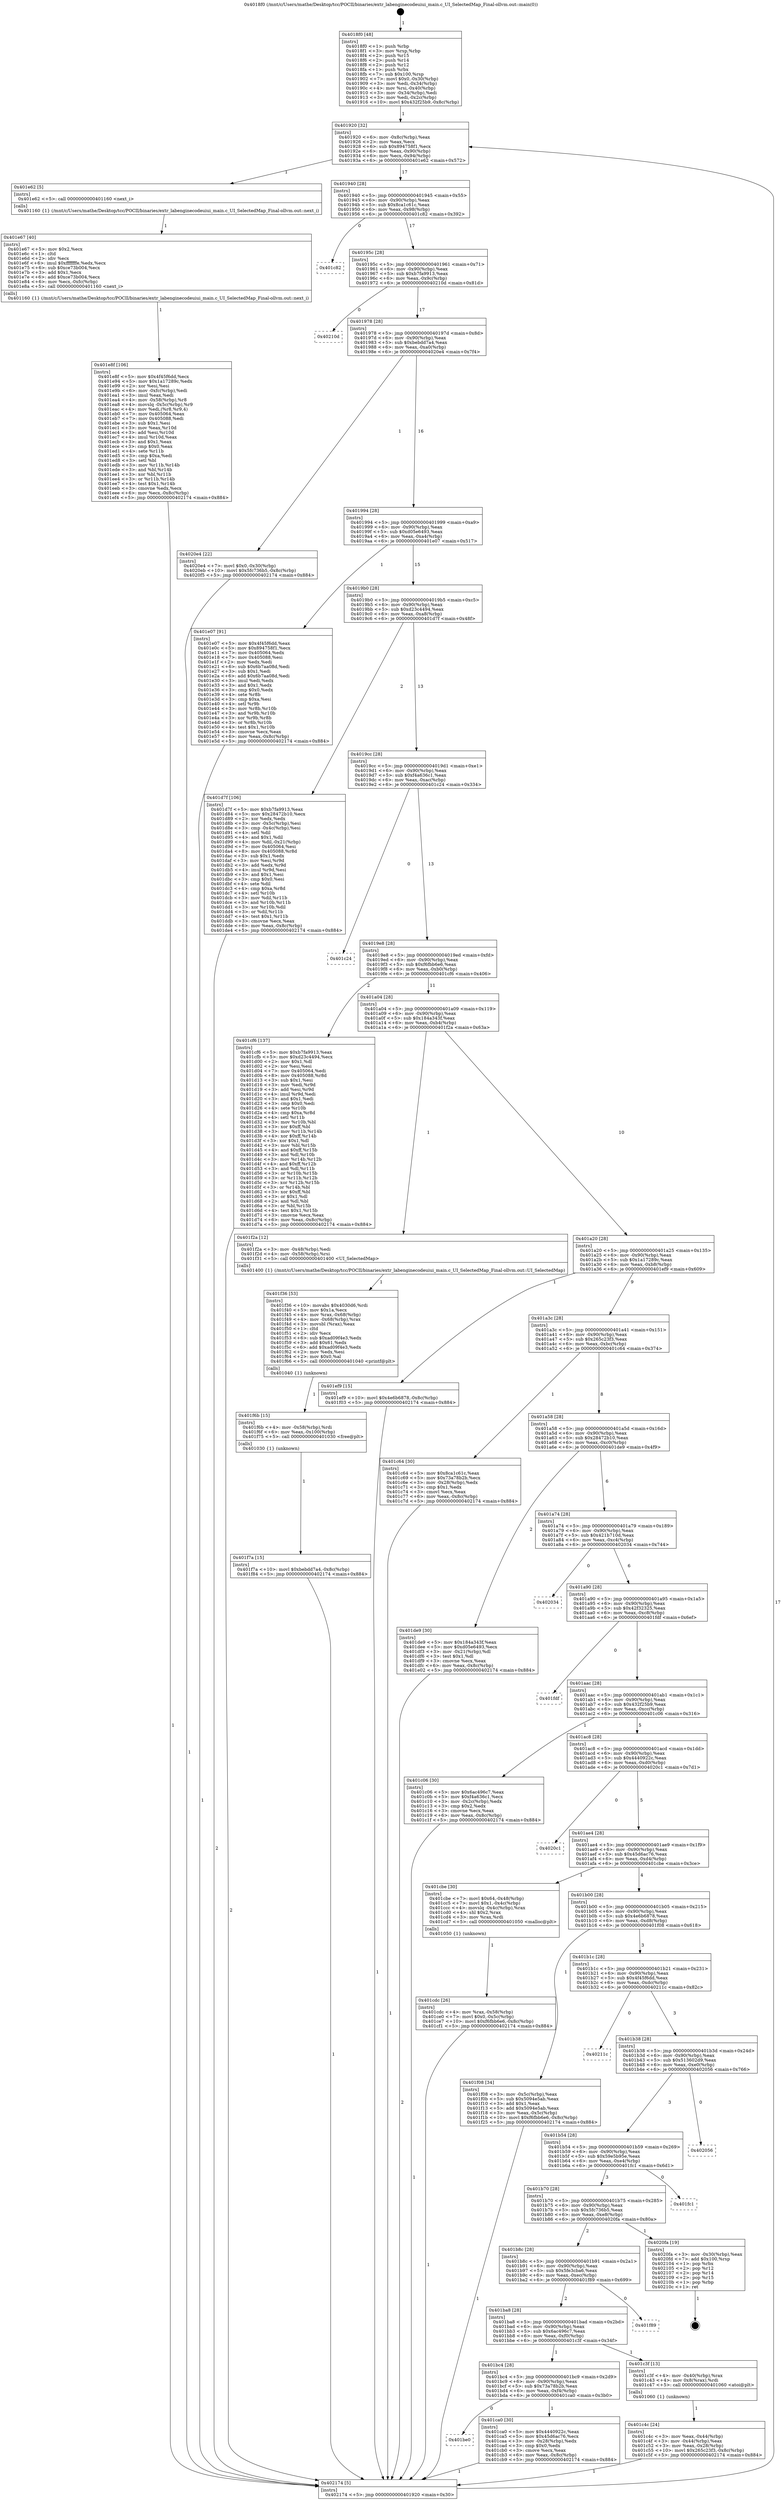 digraph "0x4018f0" {
  label = "0x4018f0 (/mnt/c/Users/mathe/Desktop/tcc/POCII/binaries/extr_labenginecodeuiui_main.c_UI_SelectedMap_Final-ollvm.out::main(0))"
  labelloc = "t"
  node[shape=record]

  Entry [label="",width=0.3,height=0.3,shape=circle,fillcolor=black,style=filled]
  "0x401920" [label="{
     0x401920 [32]\l
     | [instrs]\l
     &nbsp;&nbsp;0x401920 \<+6\>: mov -0x8c(%rbp),%eax\l
     &nbsp;&nbsp;0x401926 \<+2\>: mov %eax,%ecx\l
     &nbsp;&nbsp;0x401928 \<+6\>: sub $0x894758f1,%ecx\l
     &nbsp;&nbsp;0x40192e \<+6\>: mov %eax,-0x90(%rbp)\l
     &nbsp;&nbsp;0x401934 \<+6\>: mov %ecx,-0x94(%rbp)\l
     &nbsp;&nbsp;0x40193a \<+6\>: je 0000000000401e62 \<main+0x572\>\l
  }"]
  "0x401e62" [label="{
     0x401e62 [5]\l
     | [instrs]\l
     &nbsp;&nbsp;0x401e62 \<+5\>: call 0000000000401160 \<next_i\>\l
     | [calls]\l
     &nbsp;&nbsp;0x401160 \{1\} (/mnt/c/Users/mathe/Desktop/tcc/POCII/binaries/extr_labenginecodeuiui_main.c_UI_SelectedMap_Final-ollvm.out::next_i)\l
  }"]
  "0x401940" [label="{
     0x401940 [28]\l
     | [instrs]\l
     &nbsp;&nbsp;0x401940 \<+5\>: jmp 0000000000401945 \<main+0x55\>\l
     &nbsp;&nbsp;0x401945 \<+6\>: mov -0x90(%rbp),%eax\l
     &nbsp;&nbsp;0x40194b \<+5\>: sub $0x8ca1c61c,%eax\l
     &nbsp;&nbsp;0x401950 \<+6\>: mov %eax,-0x98(%rbp)\l
     &nbsp;&nbsp;0x401956 \<+6\>: je 0000000000401c82 \<main+0x392\>\l
  }"]
  Exit [label="",width=0.3,height=0.3,shape=circle,fillcolor=black,style=filled,peripheries=2]
  "0x401c82" [label="{
     0x401c82\l
  }", style=dashed]
  "0x40195c" [label="{
     0x40195c [28]\l
     | [instrs]\l
     &nbsp;&nbsp;0x40195c \<+5\>: jmp 0000000000401961 \<main+0x71\>\l
     &nbsp;&nbsp;0x401961 \<+6\>: mov -0x90(%rbp),%eax\l
     &nbsp;&nbsp;0x401967 \<+5\>: sub $0xb7fa9913,%eax\l
     &nbsp;&nbsp;0x40196c \<+6\>: mov %eax,-0x9c(%rbp)\l
     &nbsp;&nbsp;0x401972 \<+6\>: je 000000000040210d \<main+0x81d\>\l
  }"]
  "0x401f7a" [label="{
     0x401f7a [15]\l
     | [instrs]\l
     &nbsp;&nbsp;0x401f7a \<+10\>: movl $0xbebdd7a4,-0x8c(%rbp)\l
     &nbsp;&nbsp;0x401f84 \<+5\>: jmp 0000000000402174 \<main+0x884\>\l
  }"]
  "0x40210d" [label="{
     0x40210d\l
  }", style=dashed]
  "0x401978" [label="{
     0x401978 [28]\l
     | [instrs]\l
     &nbsp;&nbsp;0x401978 \<+5\>: jmp 000000000040197d \<main+0x8d\>\l
     &nbsp;&nbsp;0x40197d \<+6\>: mov -0x90(%rbp),%eax\l
     &nbsp;&nbsp;0x401983 \<+5\>: sub $0xbebdd7a4,%eax\l
     &nbsp;&nbsp;0x401988 \<+6\>: mov %eax,-0xa0(%rbp)\l
     &nbsp;&nbsp;0x40198e \<+6\>: je 00000000004020e4 \<main+0x7f4\>\l
  }"]
  "0x401f6b" [label="{
     0x401f6b [15]\l
     | [instrs]\l
     &nbsp;&nbsp;0x401f6b \<+4\>: mov -0x58(%rbp),%rdi\l
     &nbsp;&nbsp;0x401f6f \<+6\>: mov %eax,-0x100(%rbp)\l
     &nbsp;&nbsp;0x401f75 \<+5\>: call 0000000000401030 \<free@plt\>\l
     | [calls]\l
     &nbsp;&nbsp;0x401030 \{1\} (unknown)\l
  }"]
  "0x4020e4" [label="{
     0x4020e4 [22]\l
     | [instrs]\l
     &nbsp;&nbsp;0x4020e4 \<+7\>: movl $0x0,-0x30(%rbp)\l
     &nbsp;&nbsp;0x4020eb \<+10\>: movl $0x5fc736b5,-0x8c(%rbp)\l
     &nbsp;&nbsp;0x4020f5 \<+5\>: jmp 0000000000402174 \<main+0x884\>\l
  }"]
  "0x401994" [label="{
     0x401994 [28]\l
     | [instrs]\l
     &nbsp;&nbsp;0x401994 \<+5\>: jmp 0000000000401999 \<main+0xa9\>\l
     &nbsp;&nbsp;0x401999 \<+6\>: mov -0x90(%rbp),%eax\l
     &nbsp;&nbsp;0x40199f \<+5\>: sub $0xd05e6493,%eax\l
     &nbsp;&nbsp;0x4019a4 \<+6\>: mov %eax,-0xa4(%rbp)\l
     &nbsp;&nbsp;0x4019aa \<+6\>: je 0000000000401e07 \<main+0x517\>\l
  }"]
  "0x401f36" [label="{
     0x401f36 [53]\l
     | [instrs]\l
     &nbsp;&nbsp;0x401f36 \<+10\>: movabs $0x4030d6,%rdi\l
     &nbsp;&nbsp;0x401f40 \<+5\>: mov $0x1a,%ecx\l
     &nbsp;&nbsp;0x401f45 \<+4\>: mov %rax,-0x68(%rbp)\l
     &nbsp;&nbsp;0x401f49 \<+4\>: mov -0x68(%rbp),%rax\l
     &nbsp;&nbsp;0x401f4d \<+3\>: movsbl (%rax),%eax\l
     &nbsp;&nbsp;0x401f50 \<+1\>: cltd\l
     &nbsp;&nbsp;0x401f51 \<+2\>: idiv %ecx\l
     &nbsp;&nbsp;0x401f53 \<+6\>: sub $0xad09f4e3,%edx\l
     &nbsp;&nbsp;0x401f59 \<+3\>: add $0x61,%edx\l
     &nbsp;&nbsp;0x401f5c \<+6\>: add $0xad09f4e3,%edx\l
     &nbsp;&nbsp;0x401f62 \<+2\>: mov %edx,%esi\l
     &nbsp;&nbsp;0x401f64 \<+2\>: mov $0x0,%al\l
     &nbsp;&nbsp;0x401f66 \<+5\>: call 0000000000401040 \<printf@plt\>\l
     | [calls]\l
     &nbsp;&nbsp;0x401040 \{1\} (unknown)\l
  }"]
  "0x401e07" [label="{
     0x401e07 [91]\l
     | [instrs]\l
     &nbsp;&nbsp;0x401e07 \<+5\>: mov $0x4f45f6dd,%eax\l
     &nbsp;&nbsp;0x401e0c \<+5\>: mov $0x894758f1,%ecx\l
     &nbsp;&nbsp;0x401e11 \<+7\>: mov 0x405064,%edx\l
     &nbsp;&nbsp;0x401e18 \<+7\>: mov 0x405088,%esi\l
     &nbsp;&nbsp;0x401e1f \<+2\>: mov %edx,%edi\l
     &nbsp;&nbsp;0x401e21 \<+6\>: sub $0x6b7aa08d,%edi\l
     &nbsp;&nbsp;0x401e27 \<+3\>: sub $0x1,%edi\l
     &nbsp;&nbsp;0x401e2a \<+6\>: add $0x6b7aa08d,%edi\l
     &nbsp;&nbsp;0x401e30 \<+3\>: imul %edi,%edx\l
     &nbsp;&nbsp;0x401e33 \<+3\>: and $0x1,%edx\l
     &nbsp;&nbsp;0x401e36 \<+3\>: cmp $0x0,%edx\l
     &nbsp;&nbsp;0x401e39 \<+4\>: sete %r8b\l
     &nbsp;&nbsp;0x401e3d \<+3\>: cmp $0xa,%esi\l
     &nbsp;&nbsp;0x401e40 \<+4\>: setl %r9b\l
     &nbsp;&nbsp;0x401e44 \<+3\>: mov %r8b,%r10b\l
     &nbsp;&nbsp;0x401e47 \<+3\>: and %r9b,%r10b\l
     &nbsp;&nbsp;0x401e4a \<+3\>: xor %r9b,%r8b\l
     &nbsp;&nbsp;0x401e4d \<+3\>: or %r8b,%r10b\l
     &nbsp;&nbsp;0x401e50 \<+4\>: test $0x1,%r10b\l
     &nbsp;&nbsp;0x401e54 \<+3\>: cmovne %ecx,%eax\l
     &nbsp;&nbsp;0x401e57 \<+6\>: mov %eax,-0x8c(%rbp)\l
     &nbsp;&nbsp;0x401e5d \<+5\>: jmp 0000000000402174 \<main+0x884\>\l
  }"]
  "0x4019b0" [label="{
     0x4019b0 [28]\l
     | [instrs]\l
     &nbsp;&nbsp;0x4019b0 \<+5\>: jmp 00000000004019b5 \<main+0xc5\>\l
     &nbsp;&nbsp;0x4019b5 \<+6\>: mov -0x90(%rbp),%eax\l
     &nbsp;&nbsp;0x4019bb \<+5\>: sub $0xd23c4494,%eax\l
     &nbsp;&nbsp;0x4019c0 \<+6\>: mov %eax,-0xa8(%rbp)\l
     &nbsp;&nbsp;0x4019c6 \<+6\>: je 0000000000401d7f \<main+0x48f\>\l
  }"]
  "0x401e8f" [label="{
     0x401e8f [106]\l
     | [instrs]\l
     &nbsp;&nbsp;0x401e8f \<+5\>: mov $0x4f45f6dd,%ecx\l
     &nbsp;&nbsp;0x401e94 \<+5\>: mov $0x1a17289c,%edx\l
     &nbsp;&nbsp;0x401e99 \<+2\>: xor %esi,%esi\l
     &nbsp;&nbsp;0x401e9b \<+6\>: mov -0xfc(%rbp),%edi\l
     &nbsp;&nbsp;0x401ea1 \<+3\>: imul %eax,%edi\l
     &nbsp;&nbsp;0x401ea4 \<+4\>: mov -0x58(%rbp),%r8\l
     &nbsp;&nbsp;0x401ea8 \<+4\>: movslq -0x5c(%rbp),%r9\l
     &nbsp;&nbsp;0x401eac \<+4\>: mov %edi,(%r8,%r9,4)\l
     &nbsp;&nbsp;0x401eb0 \<+7\>: mov 0x405064,%eax\l
     &nbsp;&nbsp;0x401eb7 \<+7\>: mov 0x405088,%edi\l
     &nbsp;&nbsp;0x401ebe \<+3\>: sub $0x1,%esi\l
     &nbsp;&nbsp;0x401ec1 \<+3\>: mov %eax,%r10d\l
     &nbsp;&nbsp;0x401ec4 \<+3\>: add %esi,%r10d\l
     &nbsp;&nbsp;0x401ec7 \<+4\>: imul %r10d,%eax\l
     &nbsp;&nbsp;0x401ecb \<+3\>: and $0x1,%eax\l
     &nbsp;&nbsp;0x401ece \<+3\>: cmp $0x0,%eax\l
     &nbsp;&nbsp;0x401ed1 \<+4\>: sete %r11b\l
     &nbsp;&nbsp;0x401ed5 \<+3\>: cmp $0xa,%edi\l
     &nbsp;&nbsp;0x401ed8 \<+3\>: setl %bl\l
     &nbsp;&nbsp;0x401edb \<+3\>: mov %r11b,%r14b\l
     &nbsp;&nbsp;0x401ede \<+3\>: and %bl,%r14b\l
     &nbsp;&nbsp;0x401ee1 \<+3\>: xor %bl,%r11b\l
     &nbsp;&nbsp;0x401ee4 \<+3\>: or %r11b,%r14b\l
     &nbsp;&nbsp;0x401ee7 \<+4\>: test $0x1,%r14b\l
     &nbsp;&nbsp;0x401eeb \<+3\>: cmovne %edx,%ecx\l
     &nbsp;&nbsp;0x401eee \<+6\>: mov %ecx,-0x8c(%rbp)\l
     &nbsp;&nbsp;0x401ef4 \<+5\>: jmp 0000000000402174 \<main+0x884\>\l
  }"]
  "0x401d7f" [label="{
     0x401d7f [106]\l
     | [instrs]\l
     &nbsp;&nbsp;0x401d7f \<+5\>: mov $0xb7fa9913,%eax\l
     &nbsp;&nbsp;0x401d84 \<+5\>: mov $0x28472b10,%ecx\l
     &nbsp;&nbsp;0x401d89 \<+2\>: xor %edx,%edx\l
     &nbsp;&nbsp;0x401d8b \<+3\>: mov -0x5c(%rbp),%esi\l
     &nbsp;&nbsp;0x401d8e \<+3\>: cmp -0x4c(%rbp),%esi\l
     &nbsp;&nbsp;0x401d91 \<+4\>: setl %dil\l
     &nbsp;&nbsp;0x401d95 \<+4\>: and $0x1,%dil\l
     &nbsp;&nbsp;0x401d99 \<+4\>: mov %dil,-0x21(%rbp)\l
     &nbsp;&nbsp;0x401d9d \<+7\>: mov 0x405064,%esi\l
     &nbsp;&nbsp;0x401da4 \<+8\>: mov 0x405088,%r8d\l
     &nbsp;&nbsp;0x401dac \<+3\>: sub $0x1,%edx\l
     &nbsp;&nbsp;0x401daf \<+3\>: mov %esi,%r9d\l
     &nbsp;&nbsp;0x401db2 \<+3\>: add %edx,%r9d\l
     &nbsp;&nbsp;0x401db5 \<+4\>: imul %r9d,%esi\l
     &nbsp;&nbsp;0x401db9 \<+3\>: and $0x1,%esi\l
     &nbsp;&nbsp;0x401dbc \<+3\>: cmp $0x0,%esi\l
     &nbsp;&nbsp;0x401dbf \<+4\>: sete %dil\l
     &nbsp;&nbsp;0x401dc3 \<+4\>: cmp $0xa,%r8d\l
     &nbsp;&nbsp;0x401dc7 \<+4\>: setl %r10b\l
     &nbsp;&nbsp;0x401dcb \<+3\>: mov %dil,%r11b\l
     &nbsp;&nbsp;0x401dce \<+3\>: and %r10b,%r11b\l
     &nbsp;&nbsp;0x401dd1 \<+3\>: xor %r10b,%dil\l
     &nbsp;&nbsp;0x401dd4 \<+3\>: or %dil,%r11b\l
     &nbsp;&nbsp;0x401dd7 \<+4\>: test $0x1,%r11b\l
     &nbsp;&nbsp;0x401ddb \<+3\>: cmovne %ecx,%eax\l
     &nbsp;&nbsp;0x401dde \<+6\>: mov %eax,-0x8c(%rbp)\l
     &nbsp;&nbsp;0x401de4 \<+5\>: jmp 0000000000402174 \<main+0x884\>\l
  }"]
  "0x4019cc" [label="{
     0x4019cc [28]\l
     | [instrs]\l
     &nbsp;&nbsp;0x4019cc \<+5\>: jmp 00000000004019d1 \<main+0xe1\>\l
     &nbsp;&nbsp;0x4019d1 \<+6\>: mov -0x90(%rbp),%eax\l
     &nbsp;&nbsp;0x4019d7 \<+5\>: sub $0xf4a636c1,%eax\l
     &nbsp;&nbsp;0x4019dc \<+6\>: mov %eax,-0xac(%rbp)\l
     &nbsp;&nbsp;0x4019e2 \<+6\>: je 0000000000401c24 \<main+0x334\>\l
  }"]
  "0x401e67" [label="{
     0x401e67 [40]\l
     | [instrs]\l
     &nbsp;&nbsp;0x401e67 \<+5\>: mov $0x2,%ecx\l
     &nbsp;&nbsp;0x401e6c \<+1\>: cltd\l
     &nbsp;&nbsp;0x401e6d \<+2\>: idiv %ecx\l
     &nbsp;&nbsp;0x401e6f \<+6\>: imul $0xfffffffe,%edx,%ecx\l
     &nbsp;&nbsp;0x401e75 \<+6\>: sub $0xce73b004,%ecx\l
     &nbsp;&nbsp;0x401e7b \<+3\>: add $0x1,%ecx\l
     &nbsp;&nbsp;0x401e7e \<+6\>: add $0xce73b004,%ecx\l
     &nbsp;&nbsp;0x401e84 \<+6\>: mov %ecx,-0xfc(%rbp)\l
     &nbsp;&nbsp;0x401e8a \<+5\>: call 0000000000401160 \<next_i\>\l
     | [calls]\l
     &nbsp;&nbsp;0x401160 \{1\} (/mnt/c/Users/mathe/Desktop/tcc/POCII/binaries/extr_labenginecodeuiui_main.c_UI_SelectedMap_Final-ollvm.out::next_i)\l
  }"]
  "0x401c24" [label="{
     0x401c24\l
  }", style=dashed]
  "0x4019e8" [label="{
     0x4019e8 [28]\l
     | [instrs]\l
     &nbsp;&nbsp;0x4019e8 \<+5\>: jmp 00000000004019ed \<main+0xfd\>\l
     &nbsp;&nbsp;0x4019ed \<+6\>: mov -0x90(%rbp),%eax\l
     &nbsp;&nbsp;0x4019f3 \<+5\>: sub $0xf6fbb6e6,%eax\l
     &nbsp;&nbsp;0x4019f8 \<+6\>: mov %eax,-0xb0(%rbp)\l
     &nbsp;&nbsp;0x4019fe \<+6\>: je 0000000000401cf6 \<main+0x406\>\l
  }"]
  "0x401cdc" [label="{
     0x401cdc [26]\l
     | [instrs]\l
     &nbsp;&nbsp;0x401cdc \<+4\>: mov %rax,-0x58(%rbp)\l
     &nbsp;&nbsp;0x401ce0 \<+7\>: movl $0x0,-0x5c(%rbp)\l
     &nbsp;&nbsp;0x401ce7 \<+10\>: movl $0xf6fbb6e6,-0x8c(%rbp)\l
     &nbsp;&nbsp;0x401cf1 \<+5\>: jmp 0000000000402174 \<main+0x884\>\l
  }"]
  "0x401cf6" [label="{
     0x401cf6 [137]\l
     | [instrs]\l
     &nbsp;&nbsp;0x401cf6 \<+5\>: mov $0xb7fa9913,%eax\l
     &nbsp;&nbsp;0x401cfb \<+5\>: mov $0xd23c4494,%ecx\l
     &nbsp;&nbsp;0x401d00 \<+2\>: mov $0x1,%dl\l
     &nbsp;&nbsp;0x401d02 \<+2\>: xor %esi,%esi\l
     &nbsp;&nbsp;0x401d04 \<+7\>: mov 0x405064,%edi\l
     &nbsp;&nbsp;0x401d0b \<+8\>: mov 0x405088,%r8d\l
     &nbsp;&nbsp;0x401d13 \<+3\>: sub $0x1,%esi\l
     &nbsp;&nbsp;0x401d16 \<+3\>: mov %edi,%r9d\l
     &nbsp;&nbsp;0x401d19 \<+3\>: add %esi,%r9d\l
     &nbsp;&nbsp;0x401d1c \<+4\>: imul %r9d,%edi\l
     &nbsp;&nbsp;0x401d20 \<+3\>: and $0x1,%edi\l
     &nbsp;&nbsp;0x401d23 \<+3\>: cmp $0x0,%edi\l
     &nbsp;&nbsp;0x401d26 \<+4\>: sete %r10b\l
     &nbsp;&nbsp;0x401d2a \<+4\>: cmp $0xa,%r8d\l
     &nbsp;&nbsp;0x401d2e \<+4\>: setl %r11b\l
     &nbsp;&nbsp;0x401d32 \<+3\>: mov %r10b,%bl\l
     &nbsp;&nbsp;0x401d35 \<+3\>: xor $0xff,%bl\l
     &nbsp;&nbsp;0x401d38 \<+3\>: mov %r11b,%r14b\l
     &nbsp;&nbsp;0x401d3b \<+4\>: xor $0xff,%r14b\l
     &nbsp;&nbsp;0x401d3f \<+3\>: xor $0x1,%dl\l
     &nbsp;&nbsp;0x401d42 \<+3\>: mov %bl,%r15b\l
     &nbsp;&nbsp;0x401d45 \<+4\>: and $0xff,%r15b\l
     &nbsp;&nbsp;0x401d49 \<+3\>: and %dl,%r10b\l
     &nbsp;&nbsp;0x401d4c \<+3\>: mov %r14b,%r12b\l
     &nbsp;&nbsp;0x401d4f \<+4\>: and $0xff,%r12b\l
     &nbsp;&nbsp;0x401d53 \<+3\>: and %dl,%r11b\l
     &nbsp;&nbsp;0x401d56 \<+3\>: or %r10b,%r15b\l
     &nbsp;&nbsp;0x401d59 \<+3\>: or %r11b,%r12b\l
     &nbsp;&nbsp;0x401d5c \<+3\>: xor %r12b,%r15b\l
     &nbsp;&nbsp;0x401d5f \<+3\>: or %r14b,%bl\l
     &nbsp;&nbsp;0x401d62 \<+3\>: xor $0xff,%bl\l
     &nbsp;&nbsp;0x401d65 \<+3\>: or $0x1,%dl\l
     &nbsp;&nbsp;0x401d68 \<+2\>: and %dl,%bl\l
     &nbsp;&nbsp;0x401d6a \<+3\>: or %bl,%r15b\l
     &nbsp;&nbsp;0x401d6d \<+4\>: test $0x1,%r15b\l
     &nbsp;&nbsp;0x401d71 \<+3\>: cmovne %ecx,%eax\l
     &nbsp;&nbsp;0x401d74 \<+6\>: mov %eax,-0x8c(%rbp)\l
     &nbsp;&nbsp;0x401d7a \<+5\>: jmp 0000000000402174 \<main+0x884\>\l
  }"]
  "0x401a04" [label="{
     0x401a04 [28]\l
     | [instrs]\l
     &nbsp;&nbsp;0x401a04 \<+5\>: jmp 0000000000401a09 \<main+0x119\>\l
     &nbsp;&nbsp;0x401a09 \<+6\>: mov -0x90(%rbp),%eax\l
     &nbsp;&nbsp;0x401a0f \<+5\>: sub $0x184a343f,%eax\l
     &nbsp;&nbsp;0x401a14 \<+6\>: mov %eax,-0xb4(%rbp)\l
     &nbsp;&nbsp;0x401a1a \<+6\>: je 0000000000401f2a \<main+0x63a\>\l
  }"]
  "0x401be0" [label="{
     0x401be0\l
  }", style=dashed]
  "0x401f2a" [label="{
     0x401f2a [12]\l
     | [instrs]\l
     &nbsp;&nbsp;0x401f2a \<+3\>: mov -0x48(%rbp),%edi\l
     &nbsp;&nbsp;0x401f2d \<+4\>: mov -0x58(%rbp),%rsi\l
     &nbsp;&nbsp;0x401f31 \<+5\>: call 0000000000401400 \<UI_SelectedMap\>\l
     | [calls]\l
     &nbsp;&nbsp;0x401400 \{1\} (/mnt/c/Users/mathe/Desktop/tcc/POCII/binaries/extr_labenginecodeuiui_main.c_UI_SelectedMap_Final-ollvm.out::UI_SelectedMap)\l
  }"]
  "0x401a20" [label="{
     0x401a20 [28]\l
     | [instrs]\l
     &nbsp;&nbsp;0x401a20 \<+5\>: jmp 0000000000401a25 \<main+0x135\>\l
     &nbsp;&nbsp;0x401a25 \<+6\>: mov -0x90(%rbp),%eax\l
     &nbsp;&nbsp;0x401a2b \<+5\>: sub $0x1a17289c,%eax\l
     &nbsp;&nbsp;0x401a30 \<+6\>: mov %eax,-0xb8(%rbp)\l
     &nbsp;&nbsp;0x401a36 \<+6\>: je 0000000000401ef9 \<main+0x609\>\l
  }"]
  "0x401ca0" [label="{
     0x401ca0 [30]\l
     | [instrs]\l
     &nbsp;&nbsp;0x401ca0 \<+5\>: mov $0x4440922c,%eax\l
     &nbsp;&nbsp;0x401ca5 \<+5\>: mov $0x45d6ac76,%ecx\l
     &nbsp;&nbsp;0x401caa \<+3\>: mov -0x28(%rbp),%edx\l
     &nbsp;&nbsp;0x401cad \<+3\>: cmp $0x0,%edx\l
     &nbsp;&nbsp;0x401cb0 \<+3\>: cmove %ecx,%eax\l
     &nbsp;&nbsp;0x401cb3 \<+6\>: mov %eax,-0x8c(%rbp)\l
     &nbsp;&nbsp;0x401cb9 \<+5\>: jmp 0000000000402174 \<main+0x884\>\l
  }"]
  "0x401ef9" [label="{
     0x401ef9 [15]\l
     | [instrs]\l
     &nbsp;&nbsp;0x401ef9 \<+10\>: movl $0x4e6b6878,-0x8c(%rbp)\l
     &nbsp;&nbsp;0x401f03 \<+5\>: jmp 0000000000402174 \<main+0x884\>\l
  }"]
  "0x401a3c" [label="{
     0x401a3c [28]\l
     | [instrs]\l
     &nbsp;&nbsp;0x401a3c \<+5\>: jmp 0000000000401a41 \<main+0x151\>\l
     &nbsp;&nbsp;0x401a41 \<+6\>: mov -0x90(%rbp),%eax\l
     &nbsp;&nbsp;0x401a47 \<+5\>: sub $0x265c23f3,%eax\l
     &nbsp;&nbsp;0x401a4c \<+6\>: mov %eax,-0xbc(%rbp)\l
     &nbsp;&nbsp;0x401a52 \<+6\>: je 0000000000401c64 \<main+0x374\>\l
  }"]
  "0x401c4c" [label="{
     0x401c4c [24]\l
     | [instrs]\l
     &nbsp;&nbsp;0x401c4c \<+3\>: mov %eax,-0x44(%rbp)\l
     &nbsp;&nbsp;0x401c4f \<+3\>: mov -0x44(%rbp),%eax\l
     &nbsp;&nbsp;0x401c52 \<+3\>: mov %eax,-0x28(%rbp)\l
     &nbsp;&nbsp;0x401c55 \<+10\>: movl $0x265c23f3,-0x8c(%rbp)\l
     &nbsp;&nbsp;0x401c5f \<+5\>: jmp 0000000000402174 \<main+0x884\>\l
  }"]
  "0x401c64" [label="{
     0x401c64 [30]\l
     | [instrs]\l
     &nbsp;&nbsp;0x401c64 \<+5\>: mov $0x8ca1c61c,%eax\l
     &nbsp;&nbsp;0x401c69 \<+5\>: mov $0x73a78b2b,%ecx\l
     &nbsp;&nbsp;0x401c6e \<+3\>: mov -0x28(%rbp),%edx\l
     &nbsp;&nbsp;0x401c71 \<+3\>: cmp $0x1,%edx\l
     &nbsp;&nbsp;0x401c74 \<+3\>: cmovl %ecx,%eax\l
     &nbsp;&nbsp;0x401c77 \<+6\>: mov %eax,-0x8c(%rbp)\l
     &nbsp;&nbsp;0x401c7d \<+5\>: jmp 0000000000402174 \<main+0x884\>\l
  }"]
  "0x401a58" [label="{
     0x401a58 [28]\l
     | [instrs]\l
     &nbsp;&nbsp;0x401a58 \<+5\>: jmp 0000000000401a5d \<main+0x16d\>\l
     &nbsp;&nbsp;0x401a5d \<+6\>: mov -0x90(%rbp),%eax\l
     &nbsp;&nbsp;0x401a63 \<+5\>: sub $0x28472b10,%eax\l
     &nbsp;&nbsp;0x401a68 \<+6\>: mov %eax,-0xc0(%rbp)\l
     &nbsp;&nbsp;0x401a6e \<+6\>: je 0000000000401de9 \<main+0x4f9\>\l
  }"]
  "0x401bc4" [label="{
     0x401bc4 [28]\l
     | [instrs]\l
     &nbsp;&nbsp;0x401bc4 \<+5\>: jmp 0000000000401bc9 \<main+0x2d9\>\l
     &nbsp;&nbsp;0x401bc9 \<+6\>: mov -0x90(%rbp),%eax\l
     &nbsp;&nbsp;0x401bcf \<+5\>: sub $0x73a78b2b,%eax\l
     &nbsp;&nbsp;0x401bd4 \<+6\>: mov %eax,-0xf4(%rbp)\l
     &nbsp;&nbsp;0x401bda \<+6\>: je 0000000000401ca0 \<main+0x3b0\>\l
  }"]
  "0x401de9" [label="{
     0x401de9 [30]\l
     | [instrs]\l
     &nbsp;&nbsp;0x401de9 \<+5\>: mov $0x184a343f,%eax\l
     &nbsp;&nbsp;0x401dee \<+5\>: mov $0xd05e6493,%ecx\l
     &nbsp;&nbsp;0x401df3 \<+3\>: mov -0x21(%rbp),%dl\l
     &nbsp;&nbsp;0x401df6 \<+3\>: test $0x1,%dl\l
     &nbsp;&nbsp;0x401df9 \<+3\>: cmovne %ecx,%eax\l
     &nbsp;&nbsp;0x401dfc \<+6\>: mov %eax,-0x8c(%rbp)\l
     &nbsp;&nbsp;0x401e02 \<+5\>: jmp 0000000000402174 \<main+0x884\>\l
  }"]
  "0x401a74" [label="{
     0x401a74 [28]\l
     | [instrs]\l
     &nbsp;&nbsp;0x401a74 \<+5\>: jmp 0000000000401a79 \<main+0x189\>\l
     &nbsp;&nbsp;0x401a79 \<+6\>: mov -0x90(%rbp),%eax\l
     &nbsp;&nbsp;0x401a7f \<+5\>: sub $0x421b710d,%eax\l
     &nbsp;&nbsp;0x401a84 \<+6\>: mov %eax,-0xc4(%rbp)\l
     &nbsp;&nbsp;0x401a8a \<+6\>: je 0000000000402034 \<main+0x744\>\l
  }"]
  "0x401c3f" [label="{
     0x401c3f [13]\l
     | [instrs]\l
     &nbsp;&nbsp;0x401c3f \<+4\>: mov -0x40(%rbp),%rax\l
     &nbsp;&nbsp;0x401c43 \<+4\>: mov 0x8(%rax),%rdi\l
     &nbsp;&nbsp;0x401c47 \<+5\>: call 0000000000401060 \<atoi@plt\>\l
     | [calls]\l
     &nbsp;&nbsp;0x401060 \{1\} (unknown)\l
  }"]
  "0x402034" [label="{
     0x402034\l
  }", style=dashed]
  "0x401a90" [label="{
     0x401a90 [28]\l
     | [instrs]\l
     &nbsp;&nbsp;0x401a90 \<+5\>: jmp 0000000000401a95 \<main+0x1a5\>\l
     &nbsp;&nbsp;0x401a95 \<+6\>: mov -0x90(%rbp),%eax\l
     &nbsp;&nbsp;0x401a9b \<+5\>: sub $0x42f32325,%eax\l
     &nbsp;&nbsp;0x401aa0 \<+6\>: mov %eax,-0xc8(%rbp)\l
     &nbsp;&nbsp;0x401aa6 \<+6\>: je 0000000000401fdf \<main+0x6ef\>\l
  }"]
  "0x401ba8" [label="{
     0x401ba8 [28]\l
     | [instrs]\l
     &nbsp;&nbsp;0x401ba8 \<+5\>: jmp 0000000000401bad \<main+0x2bd\>\l
     &nbsp;&nbsp;0x401bad \<+6\>: mov -0x90(%rbp),%eax\l
     &nbsp;&nbsp;0x401bb3 \<+5\>: sub $0x6ac496c7,%eax\l
     &nbsp;&nbsp;0x401bb8 \<+6\>: mov %eax,-0xf0(%rbp)\l
     &nbsp;&nbsp;0x401bbe \<+6\>: je 0000000000401c3f \<main+0x34f\>\l
  }"]
  "0x401fdf" [label="{
     0x401fdf\l
  }", style=dashed]
  "0x401aac" [label="{
     0x401aac [28]\l
     | [instrs]\l
     &nbsp;&nbsp;0x401aac \<+5\>: jmp 0000000000401ab1 \<main+0x1c1\>\l
     &nbsp;&nbsp;0x401ab1 \<+6\>: mov -0x90(%rbp),%eax\l
     &nbsp;&nbsp;0x401ab7 \<+5\>: sub $0x432f25b9,%eax\l
     &nbsp;&nbsp;0x401abc \<+6\>: mov %eax,-0xcc(%rbp)\l
     &nbsp;&nbsp;0x401ac2 \<+6\>: je 0000000000401c06 \<main+0x316\>\l
  }"]
  "0x401f89" [label="{
     0x401f89\l
  }", style=dashed]
  "0x401c06" [label="{
     0x401c06 [30]\l
     | [instrs]\l
     &nbsp;&nbsp;0x401c06 \<+5\>: mov $0x6ac496c7,%eax\l
     &nbsp;&nbsp;0x401c0b \<+5\>: mov $0xf4a636c1,%ecx\l
     &nbsp;&nbsp;0x401c10 \<+3\>: mov -0x2c(%rbp),%edx\l
     &nbsp;&nbsp;0x401c13 \<+3\>: cmp $0x2,%edx\l
     &nbsp;&nbsp;0x401c16 \<+3\>: cmovne %ecx,%eax\l
     &nbsp;&nbsp;0x401c19 \<+6\>: mov %eax,-0x8c(%rbp)\l
     &nbsp;&nbsp;0x401c1f \<+5\>: jmp 0000000000402174 \<main+0x884\>\l
  }"]
  "0x401ac8" [label="{
     0x401ac8 [28]\l
     | [instrs]\l
     &nbsp;&nbsp;0x401ac8 \<+5\>: jmp 0000000000401acd \<main+0x1dd\>\l
     &nbsp;&nbsp;0x401acd \<+6\>: mov -0x90(%rbp),%eax\l
     &nbsp;&nbsp;0x401ad3 \<+5\>: sub $0x4440922c,%eax\l
     &nbsp;&nbsp;0x401ad8 \<+6\>: mov %eax,-0xd0(%rbp)\l
     &nbsp;&nbsp;0x401ade \<+6\>: je 00000000004020c1 \<main+0x7d1\>\l
  }"]
  "0x402174" [label="{
     0x402174 [5]\l
     | [instrs]\l
     &nbsp;&nbsp;0x402174 \<+5\>: jmp 0000000000401920 \<main+0x30\>\l
  }"]
  "0x4018f0" [label="{
     0x4018f0 [48]\l
     | [instrs]\l
     &nbsp;&nbsp;0x4018f0 \<+1\>: push %rbp\l
     &nbsp;&nbsp;0x4018f1 \<+3\>: mov %rsp,%rbp\l
     &nbsp;&nbsp;0x4018f4 \<+2\>: push %r15\l
     &nbsp;&nbsp;0x4018f6 \<+2\>: push %r14\l
     &nbsp;&nbsp;0x4018f8 \<+2\>: push %r12\l
     &nbsp;&nbsp;0x4018fa \<+1\>: push %rbx\l
     &nbsp;&nbsp;0x4018fb \<+7\>: sub $0x100,%rsp\l
     &nbsp;&nbsp;0x401902 \<+7\>: movl $0x0,-0x30(%rbp)\l
     &nbsp;&nbsp;0x401909 \<+3\>: mov %edi,-0x34(%rbp)\l
     &nbsp;&nbsp;0x40190c \<+4\>: mov %rsi,-0x40(%rbp)\l
     &nbsp;&nbsp;0x401910 \<+3\>: mov -0x34(%rbp),%edi\l
     &nbsp;&nbsp;0x401913 \<+3\>: mov %edi,-0x2c(%rbp)\l
     &nbsp;&nbsp;0x401916 \<+10\>: movl $0x432f25b9,-0x8c(%rbp)\l
  }"]
  "0x401b8c" [label="{
     0x401b8c [28]\l
     | [instrs]\l
     &nbsp;&nbsp;0x401b8c \<+5\>: jmp 0000000000401b91 \<main+0x2a1\>\l
     &nbsp;&nbsp;0x401b91 \<+6\>: mov -0x90(%rbp),%eax\l
     &nbsp;&nbsp;0x401b97 \<+5\>: sub $0x5fe3cba6,%eax\l
     &nbsp;&nbsp;0x401b9c \<+6\>: mov %eax,-0xec(%rbp)\l
     &nbsp;&nbsp;0x401ba2 \<+6\>: je 0000000000401f89 \<main+0x699\>\l
  }"]
  "0x4020c1" [label="{
     0x4020c1\l
  }", style=dashed]
  "0x401ae4" [label="{
     0x401ae4 [28]\l
     | [instrs]\l
     &nbsp;&nbsp;0x401ae4 \<+5\>: jmp 0000000000401ae9 \<main+0x1f9\>\l
     &nbsp;&nbsp;0x401ae9 \<+6\>: mov -0x90(%rbp),%eax\l
     &nbsp;&nbsp;0x401aef \<+5\>: sub $0x45d6ac76,%eax\l
     &nbsp;&nbsp;0x401af4 \<+6\>: mov %eax,-0xd4(%rbp)\l
     &nbsp;&nbsp;0x401afa \<+6\>: je 0000000000401cbe \<main+0x3ce\>\l
  }"]
  "0x4020fa" [label="{
     0x4020fa [19]\l
     | [instrs]\l
     &nbsp;&nbsp;0x4020fa \<+3\>: mov -0x30(%rbp),%eax\l
     &nbsp;&nbsp;0x4020fd \<+7\>: add $0x100,%rsp\l
     &nbsp;&nbsp;0x402104 \<+1\>: pop %rbx\l
     &nbsp;&nbsp;0x402105 \<+2\>: pop %r12\l
     &nbsp;&nbsp;0x402107 \<+2\>: pop %r14\l
     &nbsp;&nbsp;0x402109 \<+2\>: pop %r15\l
     &nbsp;&nbsp;0x40210b \<+1\>: pop %rbp\l
     &nbsp;&nbsp;0x40210c \<+1\>: ret\l
  }"]
  "0x401cbe" [label="{
     0x401cbe [30]\l
     | [instrs]\l
     &nbsp;&nbsp;0x401cbe \<+7\>: movl $0x64,-0x48(%rbp)\l
     &nbsp;&nbsp;0x401cc5 \<+7\>: movl $0x1,-0x4c(%rbp)\l
     &nbsp;&nbsp;0x401ccc \<+4\>: movslq -0x4c(%rbp),%rax\l
     &nbsp;&nbsp;0x401cd0 \<+4\>: shl $0x2,%rax\l
     &nbsp;&nbsp;0x401cd4 \<+3\>: mov %rax,%rdi\l
     &nbsp;&nbsp;0x401cd7 \<+5\>: call 0000000000401050 \<malloc@plt\>\l
     | [calls]\l
     &nbsp;&nbsp;0x401050 \{1\} (unknown)\l
  }"]
  "0x401b00" [label="{
     0x401b00 [28]\l
     | [instrs]\l
     &nbsp;&nbsp;0x401b00 \<+5\>: jmp 0000000000401b05 \<main+0x215\>\l
     &nbsp;&nbsp;0x401b05 \<+6\>: mov -0x90(%rbp),%eax\l
     &nbsp;&nbsp;0x401b0b \<+5\>: sub $0x4e6b6878,%eax\l
     &nbsp;&nbsp;0x401b10 \<+6\>: mov %eax,-0xd8(%rbp)\l
     &nbsp;&nbsp;0x401b16 \<+6\>: je 0000000000401f08 \<main+0x618\>\l
  }"]
  "0x401b70" [label="{
     0x401b70 [28]\l
     | [instrs]\l
     &nbsp;&nbsp;0x401b70 \<+5\>: jmp 0000000000401b75 \<main+0x285\>\l
     &nbsp;&nbsp;0x401b75 \<+6\>: mov -0x90(%rbp),%eax\l
     &nbsp;&nbsp;0x401b7b \<+5\>: sub $0x5fc736b5,%eax\l
     &nbsp;&nbsp;0x401b80 \<+6\>: mov %eax,-0xe8(%rbp)\l
     &nbsp;&nbsp;0x401b86 \<+6\>: je 00000000004020fa \<main+0x80a\>\l
  }"]
  "0x401f08" [label="{
     0x401f08 [34]\l
     | [instrs]\l
     &nbsp;&nbsp;0x401f08 \<+3\>: mov -0x5c(%rbp),%eax\l
     &nbsp;&nbsp;0x401f0b \<+5\>: sub $0x5094e5ab,%eax\l
     &nbsp;&nbsp;0x401f10 \<+3\>: add $0x1,%eax\l
     &nbsp;&nbsp;0x401f13 \<+5\>: add $0x5094e5ab,%eax\l
     &nbsp;&nbsp;0x401f18 \<+3\>: mov %eax,-0x5c(%rbp)\l
     &nbsp;&nbsp;0x401f1b \<+10\>: movl $0xf6fbb6e6,-0x8c(%rbp)\l
     &nbsp;&nbsp;0x401f25 \<+5\>: jmp 0000000000402174 \<main+0x884\>\l
  }"]
  "0x401b1c" [label="{
     0x401b1c [28]\l
     | [instrs]\l
     &nbsp;&nbsp;0x401b1c \<+5\>: jmp 0000000000401b21 \<main+0x231\>\l
     &nbsp;&nbsp;0x401b21 \<+6\>: mov -0x90(%rbp),%eax\l
     &nbsp;&nbsp;0x401b27 \<+5\>: sub $0x4f45f6dd,%eax\l
     &nbsp;&nbsp;0x401b2c \<+6\>: mov %eax,-0xdc(%rbp)\l
     &nbsp;&nbsp;0x401b32 \<+6\>: je 000000000040211c \<main+0x82c\>\l
  }"]
  "0x401fc1" [label="{
     0x401fc1\l
  }", style=dashed]
  "0x40211c" [label="{
     0x40211c\l
  }", style=dashed]
  "0x401b38" [label="{
     0x401b38 [28]\l
     | [instrs]\l
     &nbsp;&nbsp;0x401b38 \<+5\>: jmp 0000000000401b3d \<main+0x24d\>\l
     &nbsp;&nbsp;0x401b3d \<+6\>: mov -0x90(%rbp),%eax\l
     &nbsp;&nbsp;0x401b43 \<+5\>: sub $0x513602d9,%eax\l
     &nbsp;&nbsp;0x401b48 \<+6\>: mov %eax,-0xe0(%rbp)\l
     &nbsp;&nbsp;0x401b4e \<+6\>: je 0000000000402056 \<main+0x766\>\l
  }"]
  "0x401b54" [label="{
     0x401b54 [28]\l
     | [instrs]\l
     &nbsp;&nbsp;0x401b54 \<+5\>: jmp 0000000000401b59 \<main+0x269\>\l
     &nbsp;&nbsp;0x401b59 \<+6\>: mov -0x90(%rbp),%eax\l
     &nbsp;&nbsp;0x401b5f \<+5\>: sub $0x59e5b95e,%eax\l
     &nbsp;&nbsp;0x401b64 \<+6\>: mov %eax,-0xe4(%rbp)\l
     &nbsp;&nbsp;0x401b6a \<+6\>: je 0000000000401fc1 \<main+0x6d1\>\l
  }"]
  "0x402056" [label="{
     0x402056\l
  }", style=dashed]
  Entry -> "0x4018f0" [label=" 1"]
  "0x401920" -> "0x401e62" [label=" 1"]
  "0x401920" -> "0x401940" [label=" 17"]
  "0x4020fa" -> Exit [label=" 1"]
  "0x401940" -> "0x401c82" [label=" 0"]
  "0x401940" -> "0x40195c" [label=" 17"]
  "0x4020e4" -> "0x402174" [label=" 1"]
  "0x40195c" -> "0x40210d" [label=" 0"]
  "0x40195c" -> "0x401978" [label=" 17"]
  "0x401f7a" -> "0x402174" [label=" 1"]
  "0x401978" -> "0x4020e4" [label=" 1"]
  "0x401978" -> "0x401994" [label=" 16"]
  "0x401f6b" -> "0x401f7a" [label=" 1"]
  "0x401994" -> "0x401e07" [label=" 1"]
  "0x401994" -> "0x4019b0" [label=" 15"]
  "0x401f36" -> "0x401f6b" [label=" 1"]
  "0x4019b0" -> "0x401d7f" [label=" 2"]
  "0x4019b0" -> "0x4019cc" [label=" 13"]
  "0x401f2a" -> "0x401f36" [label=" 1"]
  "0x4019cc" -> "0x401c24" [label=" 0"]
  "0x4019cc" -> "0x4019e8" [label=" 13"]
  "0x401f08" -> "0x402174" [label=" 1"]
  "0x4019e8" -> "0x401cf6" [label=" 2"]
  "0x4019e8" -> "0x401a04" [label=" 11"]
  "0x401ef9" -> "0x402174" [label=" 1"]
  "0x401a04" -> "0x401f2a" [label=" 1"]
  "0x401a04" -> "0x401a20" [label=" 10"]
  "0x401e8f" -> "0x402174" [label=" 1"]
  "0x401a20" -> "0x401ef9" [label=" 1"]
  "0x401a20" -> "0x401a3c" [label=" 9"]
  "0x401e67" -> "0x401e8f" [label=" 1"]
  "0x401a3c" -> "0x401c64" [label=" 1"]
  "0x401a3c" -> "0x401a58" [label=" 8"]
  "0x401e07" -> "0x402174" [label=" 1"]
  "0x401a58" -> "0x401de9" [label=" 2"]
  "0x401a58" -> "0x401a74" [label=" 6"]
  "0x401de9" -> "0x402174" [label=" 2"]
  "0x401a74" -> "0x402034" [label=" 0"]
  "0x401a74" -> "0x401a90" [label=" 6"]
  "0x401d7f" -> "0x402174" [label=" 2"]
  "0x401a90" -> "0x401fdf" [label=" 0"]
  "0x401a90" -> "0x401aac" [label=" 6"]
  "0x401cdc" -> "0x402174" [label=" 1"]
  "0x401aac" -> "0x401c06" [label=" 1"]
  "0x401aac" -> "0x401ac8" [label=" 5"]
  "0x401c06" -> "0x402174" [label=" 1"]
  "0x4018f0" -> "0x401920" [label=" 1"]
  "0x402174" -> "0x401920" [label=" 17"]
  "0x401cbe" -> "0x401cdc" [label=" 1"]
  "0x401ac8" -> "0x4020c1" [label=" 0"]
  "0x401ac8" -> "0x401ae4" [label=" 5"]
  "0x401bc4" -> "0x401be0" [label=" 0"]
  "0x401ae4" -> "0x401cbe" [label=" 1"]
  "0x401ae4" -> "0x401b00" [label=" 4"]
  "0x401bc4" -> "0x401ca0" [label=" 1"]
  "0x401b00" -> "0x401f08" [label=" 1"]
  "0x401b00" -> "0x401b1c" [label=" 3"]
  "0x401c64" -> "0x402174" [label=" 1"]
  "0x401b1c" -> "0x40211c" [label=" 0"]
  "0x401b1c" -> "0x401b38" [label=" 3"]
  "0x401c4c" -> "0x402174" [label=" 1"]
  "0x401b38" -> "0x402056" [label=" 0"]
  "0x401b38" -> "0x401b54" [label=" 3"]
  "0x401c3f" -> "0x401c4c" [label=" 1"]
  "0x401b54" -> "0x401fc1" [label=" 0"]
  "0x401b54" -> "0x401b70" [label=" 3"]
  "0x401e62" -> "0x401e67" [label=" 1"]
  "0x401b70" -> "0x4020fa" [label=" 1"]
  "0x401b70" -> "0x401b8c" [label=" 2"]
  "0x401ca0" -> "0x402174" [label=" 1"]
  "0x401b8c" -> "0x401f89" [label=" 0"]
  "0x401b8c" -> "0x401ba8" [label=" 2"]
  "0x401cf6" -> "0x402174" [label=" 2"]
  "0x401ba8" -> "0x401c3f" [label=" 1"]
  "0x401ba8" -> "0x401bc4" [label=" 1"]
}

